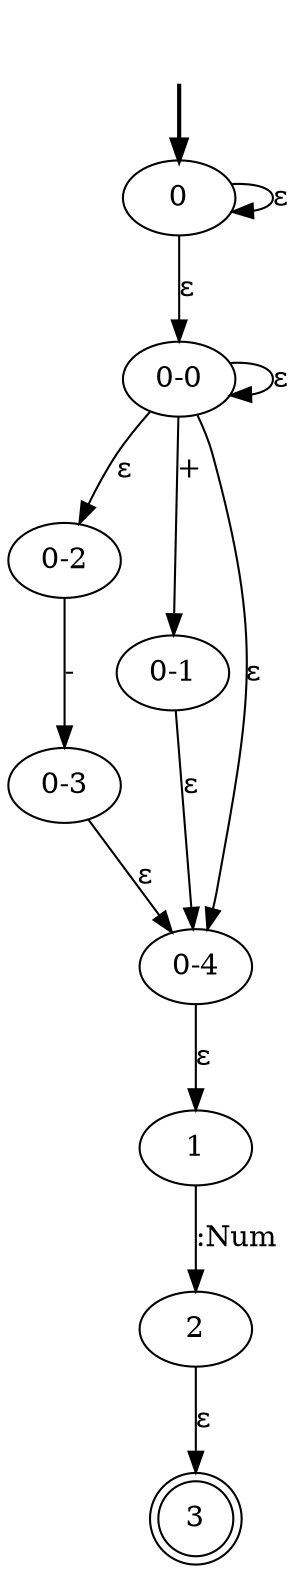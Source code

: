 digraph {
	fake0 [style=invisible]
	"0-0"
	"0-3"
	3 [shape=doublecircle]
	2
	1
	0 [root=true]
	"0-2"
	"0-1"
	"0-4"
	fake0 -> 0 [style=bold]
	0 -> "0-0" [label="ε"]
	0 -> 0 [label="ε"]
	"0-4" -> 1 [label="ε"]
	"0-0" -> "0-1" [label="+"]
	"0-0" -> "0-0" [label="ε"]
	"0-0" -> "0-4" [label="ε"]
	"0-0" -> "0-2" [label="ε"]
	"0-2" -> "0-3" [label="-"]
	"0-1" -> "0-4" [label="ε"]
	"0-3" -> "0-4" [label="ε"]
	1 -> 2 [label=":Num"]
	2 -> 3 [label="ε"]
}
